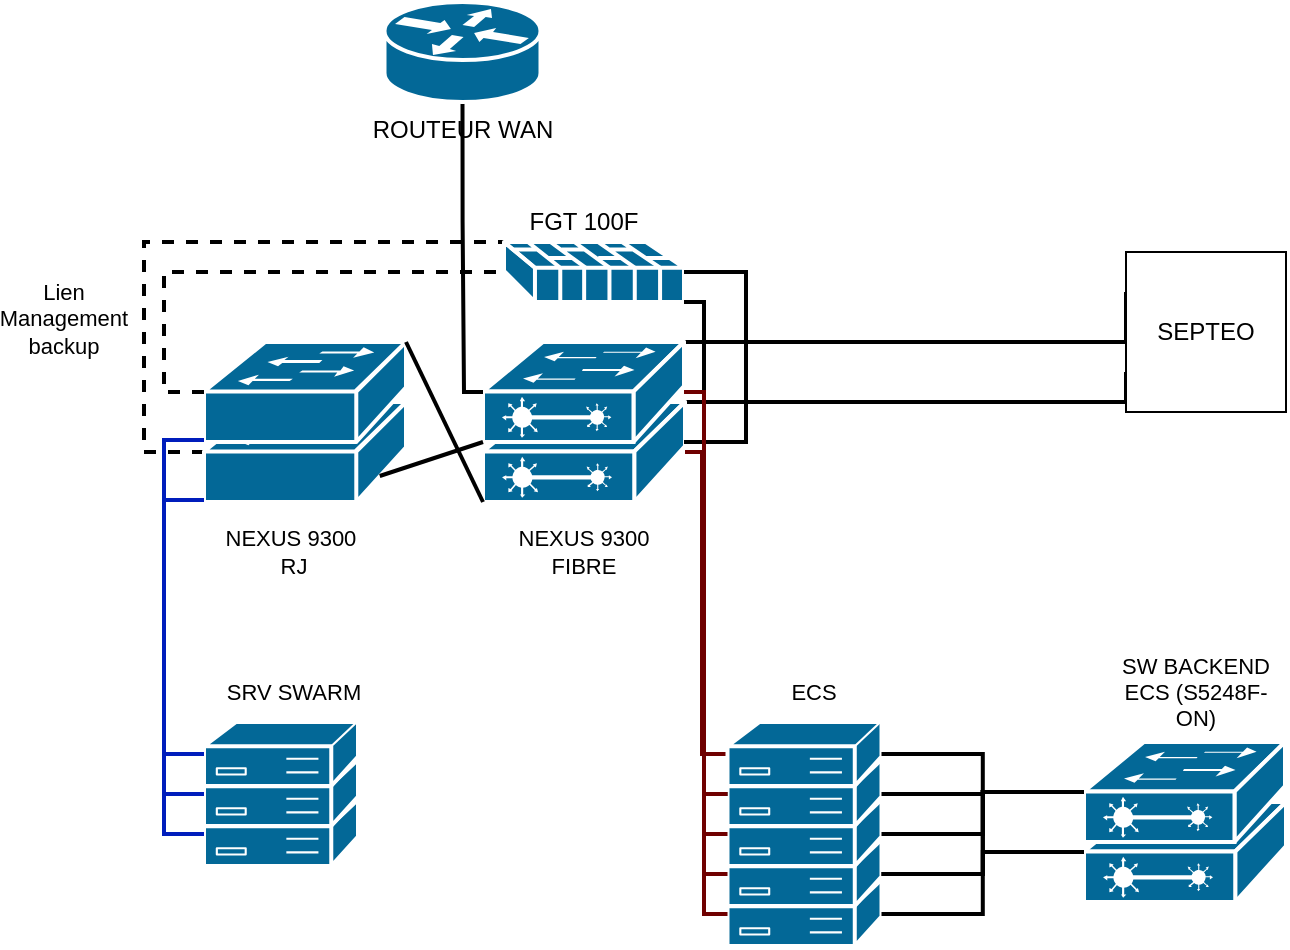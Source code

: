 <mxfile version="28.2.8">
  <diagram name="Page-1" id="IgCo4UZwmXHbuVfaNSs3">
    <mxGraphModel dx="983" dy="518" grid="1" gridSize="10" guides="1" tooltips="1" connect="1" arrows="1" fold="1" page="1" pageScale="1" pageWidth="827" pageHeight="1169" math="0" shadow="0">
      <root>
        <mxCell id="0" />
        <mxCell id="1" parent="0" />
        <mxCell id="qqB9WZ809ZoDSPGzW8jq-26" value="" style="shape=mxgraph.cisco.controllers_and_modules.3174_(desktop)_cluster_controller;sketch=0;html=1;pointerEvents=1;dashed=0;fillColor=#036897;strokeColor=#ffffff;strokeWidth=2;verticalLabelPosition=bottom;verticalAlign=top;align=center;outlineConnect=0;fontFamily=Helvetica;fontSize=11;fontColor=default;labelBackgroundColor=default;" parent="1" vertex="1">
          <mxGeometry x="471.75" y="570" width="77" height="32" as="geometry" />
        </mxCell>
        <mxCell id="qqB9WZ809ZoDSPGzW8jq-27" value="" style="shape=mxgraph.cisco.controllers_and_modules.3174_(desktop)_cluster_controller;sketch=0;html=1;pointerEvents=1;dashed=0;fillColor=#036897;strokeColor=#ffffff;strokeWidth=2;verticalLabelPosition=bottom;verticalAlign=top;align=center;outlineConnect=0;fontFamily=Helvetica;fontSize=11;fontColor=default;labelBackgroundColor=default;" parent="1" vertex="1">
          <mxGeometry x="471.75" y="550" width="77" height="32" as="geometry" />
        </mxCell>
        <mxCell id="qqB9WZ809ZoDSPGzW8jq-5" style="edgeStyle=orthogonalEdgeStyle;shape=connector;rounded=0;orthogonalLoop=1;jettySize=auto;html=1;exitX=0;exitY=0.5;exitDx=0;exitDy=0;exitPerimeter=0;strokeColor=default;strokeWidth=2;align=center;verticalAlign=middle;fontFamily=Helvetica;fontSize=11;fontColor=default;labelBackgroundColor=default;endArrow=none;endFill=0;entryX=1;entryY=0;entryDx=0;entryDy=0;entryPerimeter=0;dashed=1;" parent="1" source="Ye0Dg4Rw3fafRKkHhPYf-3" target="Ye0Dg4Rw3fafRKkHhPYf-1" edge="1">
          <mxGeometry relative="1" as="geometry">
            <mxPoint x="180" y="250" as="targetPoint" />
            <Array as="points">
              <mxPoint x="180" y="355" />
              <mxPoint x="180" y="250" />
            </Array>
          </mxGeometry>
        </mxCell>
        <mxCell id="Ye0Dg4Rw3fafRKkHhPYf-3" value="" style="shape=mxgraph.cisco.switches.workgroup_switch;sketch=0;html=1;pointerEvents=1;dashed=0;fillColor=#036897;strokeColor=#ffffff;strokeWidth=2;verticalLabelPosition=bottom;verticalAlign=top;align=center;outlineConnect=0;" parent="1" vertex="1">
          <mxGeometry x="210" y="330" width="101" height="50" as="geometry" />
        </mxCell>
        <mxCell id="Ye0Dg4Rw3fafRKkHhPYf-5" value="" style="shape=mxgraph.cisco.switches.workgroup_switch;sketch=0;html=1;pointerEvents=1;dashed=0;fillColor=#036897;strokeColor=#ffffff;strokeWidth=2;verticalLabelPosition=bottom;verticalAlign=top;align=center;outlineConnect=0;" parent="1" vertex="1">
          <mxGeometry x="210" y="300" width="101" height="50" as="geometry" />
        </mxCell>
        <mxCell id="Ye0Dg4Rw3fafRKkHhPYf-1" value="" style="shape=mxgraph.cisco.security.firewall;sketch=0;html=1;pointerEvents=1;dashed=0;fillColor=#036897;strokeColor=#ffffff;strokeWidth=2;verticalLabelPosition=bottom;verticalAlign=top;align=center;outlineConnect=0;direction=north;rotation=0;" parent="1" vertex="1">
          <mxGeometry x="360" y="250" width="90" height="30" as="geometry" />
        </mxCell>
        <mxCell id="Ye0Dg4Rw3fafRKkHhPYf-2" value="FGT 100F" style="text;html=1;whiteSpace=wrap;strokeColor=none;fillColor=none;align=center;verticalAlign=middle;rounded=0;" parent="1" vertex="1">
          <mxGeometry x="370" y="230" width="60" height="20" as="geometry" />
        </mxCell>
        <mxCell id="J5Ip16oBxaF3AXIb_1vm-3" style="edgeStyle=orthogonalEdgeStyle;shape=connector;rounded=0;orthogonalLoop=1;jettySize=auto;html=1;exitX=1;exitY=0;exitDx=0;exitDy=0;exitPerimeter=0;entryX=0;entryY=0.75;entryDx=0;entryDy=0;strokeColor=light-dark(#000000,#00CC00);strokeWidth=2;align=center;verticalAlign=middle;fontFamily=Helvetica;fontSize=11;fontColor=default;labelBackgroundColor=default;endArrow=none;endFill=0;" parent="1" source="Ye0Dg4Rw3fafRKkHhPYf-4" target="J5Ip16oBxaF3AXIb_1vm-1" edge="1">
          <mxGeometry relative="1" as="geometry">
            <Array as="points">
              <mxPoint x="671" y="330" />
            </Array>
          </mxGeometry>
        </mxCell>
        <mxCell id="Ye0Dg4Rw3fafRKkHhPYf-4" value="" style="shape=mxgraph.cisco.switches.layer_2_remote_switch;sketch=0;html=1;pointerEvents=1;dashed=0;fillColor=#036897;strokeColor=#ffffff;strokeWidth=2;verticalLabelPosition=bottom;verticalAlign=top;align=center;outlineConnect=0;" parent="1" vertex="1">
          <mxGeometry x="349.5" y="330" width="101" height="50" as="geometry" />
        </mxCell>
        <mxCell id="J5Ip16oBxaF3AXIb_1vm-2" style="edgeStyle=orthogonalEdgeStyle;rounded=0;orthogonalLoop=1;jettySize=auto;html=1;exitX=1;exitY=0;exitDx=0;exitDy=0;exitPerimeter=0;entryX=0;entryY=0.25;entryDx=0;entryDy=0;endArrow=none;endFill=0;strokeWidth=2;strokeColor=light-dark(#000000,#00CC00);" parent="1" source="Ye0Dg4Rw3fafRKkHhPYf-6" target="J5Ip16oBxaF3AXIb_1vm-1" edge="1">
          <mxGeometry relative="1" as="geometry">
            <Array as="points">
              <mxPoint x="671" y="300" />
            </Array>
          </mxGeometry>
        </mxCell>
        <mxCell id="Ye0Dg4Rw3fafRKkHhPYf-6" value="" style="shape=mxgraph.cisco.switches.layer_2_remote_switch;sketch=0;html=1;pointerEvents=1;dashed=0;fillColor=#036897;strokeColor=#ffffff;strokeWidth=2;verticalLabelPosition=bottom;verticalAlign=top;align=center;outlineConnect=0;" parent="1" vertex="1">
          <mxGeometry x="349.5" y="300" width="100.5" height="50" as="geometry" />
        </mxCell>
        <mxCell id="Ye0Dg4Rw3fafRKkHhPYf-7" style="edgeStyle=orthogonalEdgeStyle;rounded=0;orthogonalLoop=1;jettySize=auto;html=1;exitX=0;exitY=1;exitDx=0;exitDy=0;exitPerimeter=0;strokeWidth=2;endArrow=none;endFill=0;" parent="1" source="Ye0Dg4Rw3fafRKkHhPYf-1" target="Ye0Dg4Rw3fafRKkHhPYf-6" edge="1">
          <mxGeometry relative="1" as="geometry">
            <Array as="points">
              <mxPoint x="460" y="280" />
              <mxPoint x="460" y="325" />
            </Array>
          </mxGeometry>
        </mxCell>
        <mxCell id="Ye0Dg4Rw3fafRKkHhPYf-8" style="edgeStyle=orthogonalEdgeStyle;rounded=0;orthogonalLoop=1;jettySize=auto;html=1;exitX=0.5;exitY=1;exitDx=0;exitDy=0;exitPerimeter=0;strokeWidth=2;endArrow=none;endFill=0;entryX=1;entryY=1;entryDx=0;entryDy=0;entryPerimeter=0;" parent="1" source="Ye0Dg4Rw3fafRKkHhPYf-1" target="Ye0Dg4Rw3fafRKkHhPYf-6" edge="1">
          <mxGeometry relative="1" as="geometry">
            <mxPoint x="480" y="270" as="sourcePoint" />
            <mxPoint x="481" y="315" as="targetPoint" />
            <Array as="points">
              <mxPoint x="481" y="265" />
              <mxPoint x="481" y="350" />
            </Array>
          </mxGeometry>
        </mxCell>
        <mxCell id="Ye0Dg4Rw3fafRKkHhPYf-11" style="shape=connector;rounded=0;orthogonalLoop=1;jettySize=auto;html=1;exitX=1;exitY=0;exitDx=0;exitDy=0;exitPerimeter=0;entryX=0;entryY=1;entryDx=0;entryDy=0;entryPerimeter=0;strokeColor=default;strokeWidth=2;align=center;verticalAlign=middle;fontFamily=Helvetica;fontSize=11;fontColor=default;labelBackgroundColor=default;endArrow=none;endFill=0;" parent="1" source="Ye0Dg4Rw3fafRKkHhPYf-5" target="Ye0Dg4Rw3fafRKkHhPYf-4" edge="1">
          <mxGeometry relative="1" as="geometry" />
        </mxCell>
        <mxCell id="Ye0Dg4Rw3fafRKkHhPYf-12" style="shape=connector;rounded=0;orthogonalLoop=1;jettySize=auto;html=1;exitX=0.87;exitY=0.74;exitDx=0;exitDy=0;exitPerimeter=0;entryX=0;entryY=1;entryDx=0;entryDy=0;entryPerimeter=0;strokeColor=default;strokeWidth=2;align=center;verticalAlign=middle;fontFamily=Helvetica;fontSize=11;fontColor=default;labelBackgroundColor=default;endArrow=none;endFill=0;" parent="1" source="Ye0Dg4Rw3fafRKkHhPYf-3" target="Ye0Dg4Rw3fafRKkHhPYf-6" edge="1">
          <mxGeometry relative="1" as="geometry">
            <mxPoint x="311" y="350" as="sourcePoint" />
            <mxPoint x="352" y="405" as="targetPoint" />
          </mxGeometry>
        </mxCell>
        <mxCell id="qqB9WZ809ZoDSPGzW8jq-1" value="NEXUS 9300 FIBRE" style="text;html=1;whiteSpace=wrap;strokeColor=none;fillColor=none;align=center;verticalAlign=middle;rounded=0;fontFamily=Helvetica;fontSize=11;fontColor=default;labelBackgroundColor=default;" parent="1" vertex="1">
          <mxGeometry x="354.62" y="390" width="90.25" height="30" as="geometry" />
        </mxCell>
        <mxCell id="qqB9WZ809ZoDSPGzW8jq-3" value="&lt;div&gt;NEXUS 9300&amp;nbsp;&lt;/div&gt;&lt;div&gt;RJ&lt;/div&gt;" style="text;html=1;whiteSpace=wrap;strokeColor=none;fillColor=none;align=center;verticalAlign=middle;rounded=0;fontFamily=Helvetica;fontSize=11;fontColor=default;labelBackgroundColor=default;" parent="1" vertex="1">
          <mxGeometry x="210" y="390" width="90.25" height="30" as="geometry" />
        </mxCell>
        <mxCell id="qqB9WZ809ZoDSPGzW8jq-4" style="edgeStyle=orthogonalEdgeStyle;shape=connector;rounded=0;orthogonalLoop=1;jettySize=auto;html=1;exitX=0;exitY=0.5;exitDx=0;exitDy=0;exitPerimeter=0;entryX=0.5;entryY=0;entryDx=0;entryDy=0;entryPerimeter=0;strokeColor=default;strokeWidth=2;align=center;verticalAlign=middle;fontFamily=Helvetica;fontSize=11;fontColor=default;labelBackgroundColor=default;endArrow=none;endFill=0;dashed=1;" parent="1" source="Ye0Dg4Rw3fafRKkHhPYf-5" target="Ye0Dg4Rw3fafRKkHhPYf-1" edge="1">
          <mxGeometry relative="1" as="geometry">
            <Array as="points">
              <mxPoint x="190" y="325" />
              <mxPoint x="190" y="265" />
            </Array>
          </mxGeometry>
        </mxCell>
        <mxCell id="qqB9WZ809ZoDSPGzW8jq-6" value="&lt;div&gt;Lien Management backup&lt;/div&gt;&lt;div&gt;&lt;br&gt;&lt;/div&gt;" style="text;html=1;whiteSpace=wrap;strokeColor=none;fillColor=none;align=center;verticalAlign=middle;rounded=0;fontFamily=Helvetica;fontSize=11;fontColor=default;labelBackgroundColor=default;" parent="1" vertex="1">
          <mxGeometry x="110" y="280" width="60" height="30" as="geometry" />
        </mxCell>
        <mxCell id="qqB9WZ809ZoDSPGzW8jq-9" value="" style="shape=mxgraph.cisco.controllers_and_modules.3174_(desktop)_cluster_controller;sketch=0;html=1;pointerEvents=1;dashed=0;fillColor=#036897;strokeColor=#ffffff;strokeWidth=2;verticalLabelPosition=bottom;verticalAlign=top;align=center;outlineConnect=0;fontFamily=Helvetica;fontSize=11;fontColor=default;labelBackgroundColor=default;" parent="1" vertex="1">
          <mxGeometry x="210" y="530" width="77" height="32" as="geometry" />
        </mxCell>
        <mxCell id="qqB9WZ809ZoDSPGzW8jq-10" value="" style="shape=mxgraph.cisco.controllers_and_modules.3174_(desktop)_cluster_controller;sketch=0;html=1;pointerEvents=1;dashed=0;fillColor=#036897;strokeColor=#ffffff;strokeWidth=2;verticalLabelPosition=bottom;verticalAlign=top;align=center;outlineConnect=0;fontFamily=Helvetica;fontSize=11;fontColor=default;labelBackgroundColor=default;" parent="1" vertex="1">
          <mxGeometry x="210" y="510" width="77" height="32" as="geometry" />
        </mxCell>
        <mxCell id="qqB9WZ809ZoDSPGzW8jq-11" value="" style="shape=mxgraph.cisco.controllers_and_modules.3174_(desktop)_cluster_controller;sketch=0;html=1;pointerEvents=1;dashed=0;fillColor=#036897;strokeColor=#ffffff;strokeWidth=2;verticalLabelPosition=bottom;verticalAlign=top;align=center;outlineConnect=0;fontFamily=Helvetica;fontSize=11;fontColor=default;labelBackgroundColor=default;" parent="1" vertex="1">
          <mxGeometry x="210" y="490" width="77" height="32" as="geometry" />
        </mxCell>
        <mxCell id="qqB9WZ809ZoDSPGzW8jq-13" style="edgeStyle=orthogonalEdgeStyle;shape=connector;rounded=0;orthogonalLoop=1;jettySize=auto;html=1;exitX=0;exitY=0.5;exitDx=0;exitDy=0;exitPerimeter=0;entryX=0;entryY=0.98;entryDx=0;entryDy=0;entryPerimeter=0;strokeColor=#001DBC;strokeWidth=2;align=center;verticalAlign=middle;fontFamily=Helvetica;fontSize=11;fontColor=default;labelBackgroundColor=default;endArrow=none;endFill=0;fillColor=#0050ef;" parent="1" source="qqB9WZ809ZoDSPGzW8jq-11" target="Ye0Dg4Rw3fafRKkHhPYf-3" edge="1">
          <mxGeometry relative="1" as="geometry">
            <Array as="points">
              <mxPoint x="190" y="506" />
              <mxPoint x="190" y="379" />
            </Array>
          </mxGeometry>
        </mxCell>
        <mxCell id="qqB9WZ809ZoDSPGzW8jq-14" style="edgeStyle=orthogonalEdgeStyle;shape=connector;rounded=0;orthogonalLoop=1;jettySize=auto;html=1;exitX=0;exitY=0.5;exitDx=0;exitDy=0;exitPerimeter=0;entryX=0;entryY=0.98;entryDx=0;entryDy=0;entryPerimeter=0;strokeColor=#001DBC;strokeWidth=2;align=center;verticalAlign=middle;fontFamily=Helvetica;fontSize=11;fontColor=default;labelBackgroundColor=default;endArrow=none;endFill=0;fillColor=#0050ef;" parent="1" source="qqB9WZ809ZoDSPGzW8jq-10" target="Ye0Dg4Rw3fafRKkHhPYf-3" edge="1">
          <mxGeometry relative="1" as="geometry">
            <Array as="points">
              <mxPoint x="190" y="526" />
              <mxPoint x="190" y="379" />
            </Array>
          </mxGeometry>
        </mxCell>
        <mxCell id="qqB9WZ809ZoDSPGzW8jq-15" style="edgeStyle=orthogonalEdgeStyle;shape=connector;rounded=0;orthogonalLoop=1;jettySize=auto;html=1;exitX=0;exitY=0.98;exitDx=0;exitDy=0;exitPerimeter=0;entryX=0;entryY=0.5;entryDx=0;entryDy=0;entryPerimeter=0;strokeColor=#001DBC;strokeWidth=2;align=center;verticalAlign=middle;fontFamily=Helvetica;fontSize=11;fontColor=default;labelBackgroundColor=default;endArrow=none;endFill=0;fillColor=#0050ef;" parent="1" source="Ye0Dg4Rw3fafRKkHhPYf-3" target="qqB9WZ809ZoDSPGzW8jq-9" edge="1">
          <mxGeometry relative="1" as="geometry">
            <mxPoint x="220" y="677" as="sourcePoint" />
            <mxPoint x="220" y="530" as="targetPoint" />
            <Array as="points">
              <mxPoint x="190" y="379" />
              <mxPoint x="190" y="546" />
            </Array>
          </mxGeometry>
        </mxCell>
        <mxCell id="qqB9WZ809ZoDSPGzW8jq-16" style="edgeStyle=orthogonalEdgeStyle;shape=connector;rounded=0;orthogonalLoop=1;jettySize=auto;html=1;exitX=0;exitY=0.5;exitDx=0;exitDy=0;exitPerimeter=0;entryX=0;entryY=0.98;entryDx=0;entryDy=0;entryPerimeter=0;strokeColor=#001DBC;strokeWidth=2;align=center;verticalAlign=middle;fontFamily=Helvetica;fontSize=11;fontColor=default;labelBackgroundColor=default;endArrow=none;endFill=0;fillColor=#0050ef;" parent="1" source="qqB9WZ809ZoDSPGzW8jq-9" target="Ye0Dg4Rw3fafRKkHhPYf-5" edge="1">
          <mxGeometry relative="1" as="geometry">
            <Array as="points">
              <mxPoint x="190" y="546" />
              <mxPoint x="190" y="349" />
            </Array>
          </mxGeometry>
        </mxCell>
        <mxCell id="qqB9WZ809ZoDSPGzW8jq-17" value="&lt;div&gt;SRV SWARM&lt;/div&gt;" style="text;html=1;whiteSpace=wrap;strokeColor=none;fillColor=none;align=center;verticalAlign=middle;rounded=0;fontFamily=Helvetica;fontSize=11;fontColor=default;labelBackgroundColor=default;" parent="1" vertex="1">
          <mxGeometry x="210" y="460" width="90.25" height="30" as="geometry" />
        </mxCell>
        <mxCell id="qqB9WZ809ZoDSPGzW8jq-39" style="edgeStyle=orthogonalEdgeStyle;shape=connector;rounded=0;orthogonalLoop=1;jettySize=auto;html=1;exitX=0;exitY=0.5;exitDx=0;exitDy=0;exitPerimeter=0;strokeColor=#6F0000;strokeWidth=2;align=center;verticalAlign=middle;fontFamily=Helvetica;fontSize=11;fontColor=default;labelBackgroundColor=default;endArrow=none;endFill=0;entryX=1;entryY=0.5;entryDx=0;entryDy=0;entryPerimeter=0;fillColor=#a20025;" parent="1" source="qqB9WZ809ZoDSPGzW8jq-27" target="Ye0Dg4Rw3fafRKkHhPYf-4" edge="1">
          <mxGeometry relative="1" as="geometry">
            <mxPoint x="450" y="360" as="targetPoint" />
            <Array as="points">
              <mxPoint x="460" y="566" />
              <mxPoint x="460" y="355" />
            </Array>
          </mxGeometry>
        </mxCell>
        <mxCell id="qqB9WZ809ZoDSPGzW8jq-20" value="" style="shape=mxgraph.cisco.controllers_and_modules.3174_(desktop)_cluster_controller;sketch=0;html=1;pointerEvents=1;dashed=0;fillColor=#036897;strokeColor=#ffffff;strokeWidth=2;verticalLabelPosition=bottom;verticalAlign=top;align=center;outlineConnect=0;fontFamily=Helvetica;fontSize=11;fontColor=default;labelBackgroundColor=default;" parent="1" vertex="1">
          <mxGeometry x="471.75" y="530" width="77" height="32" as="geometry" />
        </mxCell>
        <mxCell id="qqB9WZ809ZoDSPGzW8jq-21" value="" style="shape=mxgraph.cisco.controllers_and_modules.3174_(desktop)_cluster_controller;sketch=0;html=1;pointerEvents=1;dashed=0;fillColor=#036897;strokeColor=#ffffff;strokeWidth=2;verticalLabelPosition=bottom;verticalAlign=top;align=center;outlineConnect=0;fontFamily=Helvetica;fontSize=11;fontColor=default;labelBackgroundColor=default;" parent="1" vertex="1">
          <mxGeometry x="471.75" y="510" width="77" height="32" as="geometry" />
        </mxCell>
        <mxCell id="qqB9WZ809ZoDSPGzW8jq-29" style="edgeStyle=orthogonalEdgeStyle;shape=connector;rounded=0;orthogonalLoop=1;jettySize=auto;html=1;exitX=1;exitY=0.5;exitDx=0;exitDy=0;exitPerimeter=0;strokeWidth=2;align=center;verticalAlign=middle;fontFamily=Helvetica;fontSize=11;fontColor=default;labelBackgroundColor=default;endArrow=none;endFill=0;fillColor=#a20025;strokeColor=#6F0000;" parent="1" source="qqB9WZ809ZoDSPGzW8jq-22" target="Ye0Dg4Rw3fafRKkHhPYf-4" edge="1">
          <mxGeometry relative="1" as="geometry">
            <Array as="points">
              <mxPoint x="459" y="506" />
              <mxPoint x="459" y="355" />
            </Array>
          </mxGeometry>
        </mxCell>
        <mxCell id="qqB9WZ809ZoDSPGzW8jq-22" value="" style="shape=mxgraph.cisco.controllers_and_modules.3174_(desktop)_cluster_controller;sketch=0;html=1;pointerEvents=1;dashed=0;fillColor=#036897;strokeColor=#ffffff;strokeWidth=2;verticalLabelPosition=bottom;verticalAlign=top;align=center;outlineConnect=0;fontFamily=Helvetica;fontSize=11;fontColor=default;labelBackgroundColor=default;" parent="1" vertex="1">
          <mxGeometry x="471.75" y="490" width="77" height="32" as="geometry" />
        </mxCell>
        <mxCell id="qqB9WZ809ZoDSPGzW8jq-28" value="ECS" style="text;html=1;whiteSpace=wrap;strokeColor=none;fillColor=none;align=center;verticalAlign=middle;rounded=0;fontFamily=Helvetica;fontSize=11;fontColor=default;labelBackgroundColor=default;" parent="1" vertex="1">
          <mxGeometry x="470" y="460" width="90.25" height="30" as="geometry" />
        </mxCell>
        <mxCell id="qqB9WZ809ZoDSPGzW8jq-37" style="edgeStyle=orthogonalEdgeStyle;shape=connector;rounded=0;orthogonalLoop=1;jettySize=auto;html=1;exitX=0;exitY=0.5;exitDx=0;exitDy=0;exitPerimeter=0;entryX=1;entryY=0.5;entryDx=0;entryDy=0;entryPerimeter=0;strokeColor=default;strokeWidth=2;align=center;verticalAlign=middle;fontFamily=Helvetica;fontSize=11;fontColor=default;labelBackgroundColor=default;endArrow=none;endFill=0;" parent="1" source="qqB9WZ809ZoDSPGzW8jq-21" target="Ye0Dg4Rw3fafRKkHhPYf-4" edge="1">
          <mxGeometry relative="1" as="geometry">
            <Array as="points">
              <mxPoint x="460" y="526" />
              <mxPoint x="460" y="355" />
            </Array>
          </mxGeometry>
        </mxCell>
        <mxCell id="qqB9WZ809ZoDSPGzW8jq-38" style="edgeStyle=orthogonalEdgeStyle;shape=connector;rounded=0;orthogonalLoop=1;jettySize=auto;html=1;exitX=0;exitY=0.5;exitDx=0;exitDy=0;exitPerimeter=0;entryX=1;entryY=0.5;entryDx=0;entryDy=0;entryPerimeter=0;strokeColor=#6F0000;strokeWidth=2;align=center;verticalAlign=middle;fontFamily=Helvetica;fontSize=11;fontColor=default;labelBackgroundColor=default;endArrow=none;endFill=0;fillColor=#a20025;" parent="1" source="qqB9WZ809ZoDSPGzW8jq-20" target="Ye0Dg4Rw3fafRKkHhPYf-4" edge="1">
          <mxGeometry relative="1" as="geometry">
            <Array as="points">
              <mxPoint x="460" y="546" />
              <mxPoint x="460" y="355" />
            </Array>
          </mxGeometry>
        </mxCell>
        <mxCell id="qqB9WZ809ZoDSPGzW8jq-40" style="edgeStyle=orthogonalEdgeStyle;shape=connector;rounded=0;orthogonalLoop=1;jettySize=auto;html=1;exitX=0;exitY=0.5;exitDx=0;exitDy=0;exitPerimeter=0;entryX=1;entryY=0.5;entryDx=0;entryDy=0;entryPerimeter=0;strokeColor=#6F0000;strokeWidth=2;align=center;verticalAlign=middle;fontFamily=Helvetica;fontSize=11;fontColor=default;labelBackgroundColor=default;endArrow=none;endFill=0;fillColor=#a20025;" parent="1" source="qqB9WZ809ZoDSPGzW8jq-26" target="Ye0Dg4Rw3fafRKkHhPYf-4" edge="1">
          <mxGeometry relative="1" as="geometry">
            <Array as="points">
              <mxPoint x="460" y="586" />
              <mxPoint x="460" y="355" />
            </Array>
          </mxGeometry>
        </mxCell>
        <mxCell id="qqB9WZ809ZoDSPGzW8jq-41" style="edgeStyle=orthogonalEdgeStyle;shape=connector;rounded=0;orthogonalLoop=1;jettySize=auto;html=1;exitX=0;exitY=0.5;exitDx=0;exitDy=0;exitPerimeter=0;entryX=1;entryY=0.5;entryDx=0;entryDy=0;entryPerimeter=0;strokeColor=#6F0000;strokeWidth=2;align=center;verticalAlign=middle;fontFamily=Helvetica;fontSize=11;fontColor=default;labelBackgroundColor=default;endArrow=none;endFill=0;fillColor=#a20025;" parent="1" source="qqB9WZ809ZoDSPGzW8jq-21" target="Ye0Dg4Rw3fafRKkHhPYf-6" edge="1">
          <mxGeometry relative="1" as="geometry">
            <Array as="points">
              <mxPoint x="460" y="526" />
              <mxPoint x="460" y="325" />
            </Array>
          </mxGeometry>
        </mxCell>
        <mxCell id="qqB9WZ809ZoDSPGzW8jq-42" value="" style="shape=mxgraph.cisco.switches.layer_2_remote_switch;sketch=0;html=1;pointerEvents=1;dashed=0;fillColor=#036897;strokeColor=#ffffff;strokeWidth=2;verticalLabelPosition=bottom;verticalAlign=top;align=center;outlineConnect=0;" parent="1" vertex="1">
          <mxGeometry x="650" y="530" width="101" height="50" as="geometry" />
        </mxCell>
        <mxCell id="qqB9WZ809ZoDSPGzW8jq-43" value="" style="shape=mxgraph.cisco.switches.layer_2_remote_switch;sketch=0;html=1;pointerEvents=1;dashed=0;fillColor=#036897;strokeColor=#ffffff;strokeWidth=2;verticalLabelPosition=bottom;verticalAlign=top;align=center;outlineConnect=0;" parent="1" vertex="1">
          <mxGeometry x="650" y="500" width="100.5" height="50" as="geometry" />
        </mxCell>
        <mxCell id="qqB9WZ809ZoDSPGzW8jq-45" style="edgeStyle=orthogonalEdgeStyle;shape=connector;rounded=0;orthogonalLoop=1;jettySize=auto;html=1;exitX=1;exitY=0.5;exitDx=0;exitDy=0;exitPerimeter=0;entryX=0;entryY=0.5;entryDx=0;entryDy=0;entryPerimeter=0;strokeColor=default;strokeWidth=2;align=center;verticalAlign=middle;fontFamily=Helvetica;fontSize=11;fontColor=default;labelBackgroundColor=default;endArrow=none;endFill=0;" parent="1" source="qqB9WZ809ZoDSPGzW8jq-22" target="qqB9WZ809ZoDSPGzW8jq-43" edge="1">
          <mxGeometry relative="1" as="geometry" />
        </mxCell>
        <mxCell id="qqB9WZ809ZoDSPGzW8jq-46" style="edgeStyle=orthogonalEdgeStyle;shape=connector;rounded=0;orthogonalLoop=1;jettySize=auto;html=1;exitX=1;exitY=0.5;exitDx=0;exitDy=0;exitPerimeter=0;entryX=0;entryY=0.5;entryDx=0;entryDy=0;entryPerimeter=0;strokeColor=default;strokeWidth=2;align=center;verticalAlign=middle;fontFamily=Helvetica;fontSize=11;fontColor=default;labelBackgroundColor=default;endArrow=none;endFill=0;" parent="1" source="qqB9WZ809ZoDSPGzW8jq-21" target="qqB9WZ809ZoDSPGzW8jq-43" edge="1">
          <mxGeometry relative="1" as="geometry" />
        </mxCell>
        <mxCell id="qqB9WZ809ZoDSPGzW8jq-47" style="edgeStyle=orthogonalEdgeStyle;shape=connector;rounded=0;orthogonalLoop=1;jettySize=auto;html=1;exitX=1;exitY=0.5;exitDx=0;exitDy=0;exitPerimeter=0;entryX=0;entryY=0.5;entryDx=0;entryDy=0;entryPerimeter=0;strokeColor=default;strokeWidth=2;align=center;verticalAlign=middle;fontFamily=Helvetica;fontSize=11;fontColor=default;labelBackgroundColor=default;endArrow=none;endFill=0;" parent="1" source="qqB9WZ809ZoDSPGzW8jq-20" target="qqB9WZ809ZoDSPGzW8jq-43" edge="1">
          <mxGeometry relative="1" as="geometry" />
        </mxCell>
        <mxCell id="qqB9WZ809ZoDSPGzW8jq-48" style="edgeStyle=orthogonalEdgeStyle;shape=connector;rounded=0;orthogonalLoop=1;jettySize=auto;html=1;exitX=1;exitY=0.5;exitDx=0;exitDy=0;exitPerimeter=0;entryX=0;entryY=0.5;entryDx=0;entryDy=0;entryPerimeter=0;strokeColor=default;strokeWidth=2;align=center;verticalAlign=middle;fontFamily=Helvetica;fontSize=11;fontColor=default;labelBackgroundColor=default;endArrow=none;endFill=0;" parent="1" source="qqB9WZ809ZoDSPGzW8jq-27" target="qqB9WZ809ZoDSPGzW8jq-43" edge="1">
          <mxGeometry relative="1" as="geometry" />
        </mxCell>
        <mxCell id="qqB9WZ809ZoDSPGzW8jq-49" style="edgeStyle=orthogonalEdgeStyle;shape=connector;rounded=0;orthogonalLoop=1;jettySize=auto;html=1;exitX=1;exitY=0.5;exitDx=0;exitDy=0;exitPerimeter=0;entryX=0;entryY=0.5;entryDx=0;entryDy=0;entryPerimeter=0;strokeColor=default;strokeWidth=2;align=center;verticalAlign=middle;fontFamily=Helvetica;fontSize=11;fontColor=default;labelBackgroundColor=default;endArrow=none;endFill=0;" parent="1" source="qqB9WZ809ZoDSPGzW8jq-26" target="qqB9WZ809ZoDSPGzW8jq-43" edge="1">
          <mxGeometry relative="1" as="geometry" />
        </mxCell>
        <mxCell id="qqB9WZ809ZoDSPGzW8jq-50" style="edgeStyle=orthogonalEdgeStyle;shape=connector;rounded=0;orthogonalLoop=1;jettySize=auto;html=1;exitX=1;exitY=0.5;exitDx=0;exitDy=0;exitPerimeter=0;entryX=0;entryY=0.5;entryDx=0;entryDy=0;entryPerimeter=0;strokeColor=default;strokeWidth=2;align=center;verticalAlign=middle;fontFamily=Helvetica;fontSize=11;fontColor=default;labelBackgroundColor=default;endArrow=none;endFill=0;" parent="1" source="qqB9WZ809ZoDSPGzW8jq-27" target="qqB9WZ809ZoDSPGzW8jq-42" edge="1">
          <mxGeometry relative="1" as="geometry" />
        </mxCell>
        <mxCell id="qqB9WZ809ZoDSPGzW8jq-51" value="SW BACKEND ECS (S5248F-ON)" style="text;html=1;whiteSpace=wrap;strokeColor=none;fillColor=none;align=center;verticalAlign=middle;rounded=0;fontFamily=Helvetica;fontSize=11;fontColor=default;labelBackgroundColor=default;" parent="1" vertex="1">
          <mxGeometry x="660.75" y="460" width="90.25" height="30" as="geometry" />
        </mxCell>
        <mxCell id="J5Ip16oBxaF3AXIb_1vm-1" value="SEPTEO" style="whiteSpace=wrap;html=1;aspect=fixed;" parent="1" vertex="1">
          <mxGeometry x="671" y="255" width="80" height="80" as="geometry" />
        </mxCell>
        <mxCell id="JTihB8DMYDYk1V-oF1Af-2" style="edgeStyle=orthogonalEdgeStyle;rounded=0;orthogonalLoop=1;jettySize=auto;html=1;exitX=0.5;exitY=1;exitDx=0;exitDy=0;exitPerimeter=0;entryX=0;entryY=0.5;entryDx=0;entryDy=0;entryPerimeter=0;strokeWidth=2;endArrow=none;endFill=0;strokeColor=light-dark(#000000,#FF0000);" edge="1" parent="1" source="JTihB8DMYDYk1V-oF1Af-1" target="Ye0Dg4Rw3fafRKkHhPYf-6">
          <mxGeometry relative="1" as="geometry">
            <Array as="points">
              <mxPoint x="339" y="240" />
              <mxPoint x="340" y="240" />
              <mxPoint x="340" y="325" />
            </Array>
          </mxGeometry>
        </mxCell>
        <mxCell id="JTihB8DMYDYk1V-oF1Af-1" value="ROUTEUR WAN" style="shape=mxgraph.cisco.routers.router;sketch=0;html=1;pointerEvents=1;dashed=0;fillColor=#036897;strokeColor=#ffffff;strokeWidth=2;verticalLabelPosition=bottom;verticalAlign=top;align=center;outlineConnect=0;" vertex="1" parent="1">
          <mxGeometry x="300.25" y="130" width="78" height="50" as="geometry" />
        </mxCell>
      </root>
    </mxGraphModel>
  </diagram>
</mxfile>
